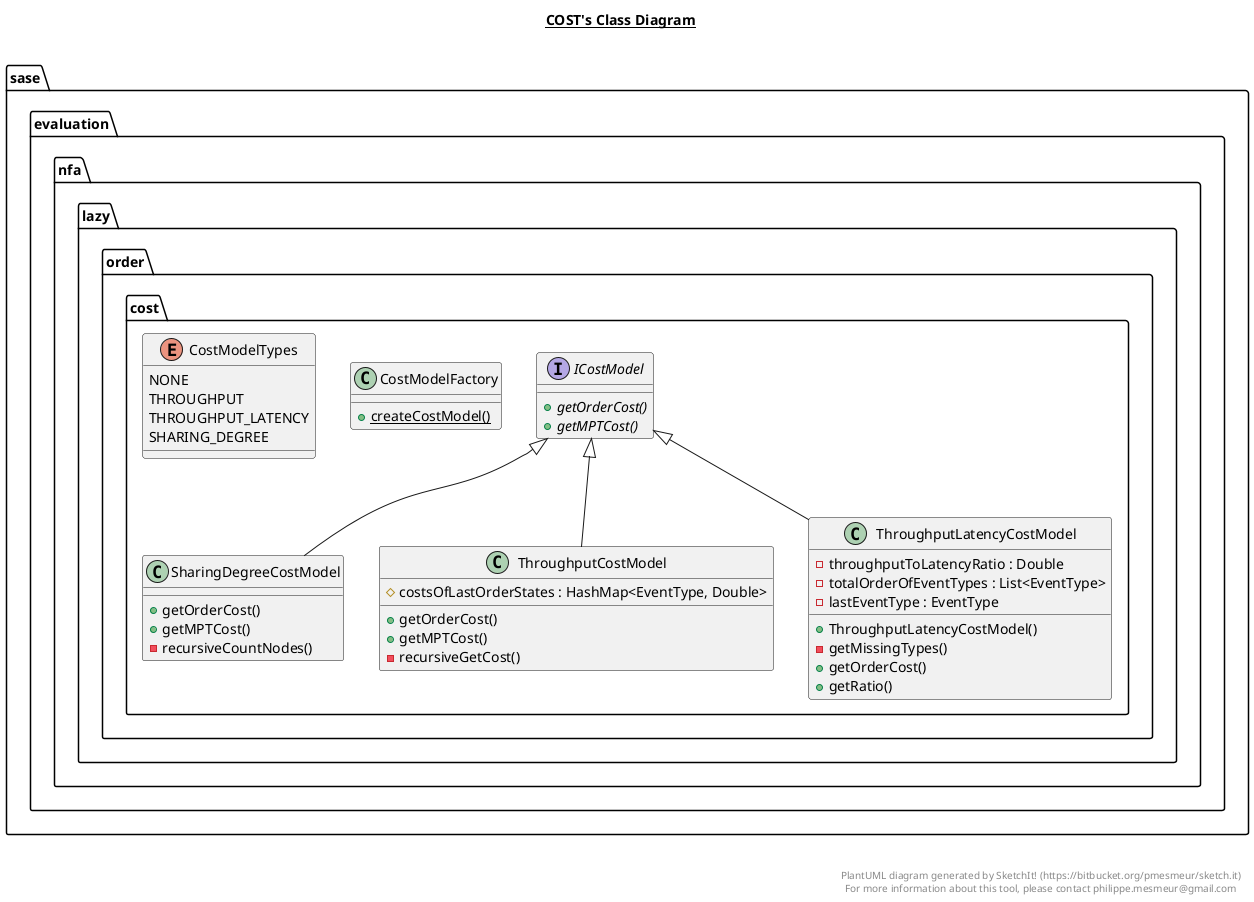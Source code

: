 @startuml

title __COST's Class Diagram__\n

  package sase.evaluation {
    package sase.evaluation.nfa {
      package sase.evaluation.nfa.lazy {
        package sase.evaluation.nfa.lazy.order {
          package sase.evaluation.nfa.lazy.order.cost {
            class CostModelFactory {
                {static} + createCostModel()
            }
          }
        }
      }
    }
  }
  

  package sase.evaluation {
    package sase.evaluation.nfa {
      package sase.evaluation.nfa.lazy {
        package sase.evaluation.nfa.lazy.order {
          package sase.evaluation.nfa.lazy.order.cost {
            enum CostModelTypes {
              NONE
              THROUGHPUT
              THROUGHPUT_LATENCY
              SHARING_DEGREE
            }
          }
        }
      }
    }
  }
  

  package sase.evaluation {
    package sase.evaluation.nfa {
      package sase.evaluation.nfa.lazy {
        package sase.evaluation.nfa.lazy.order {
          package sase.evaluation.nfa.lazy.order.cost {
            interface ICostModel {
                {abstract} + getOrderCost()
                {abstract} + getMPTCost()
            }
          }
        }
      }
    }
  }
  

  package sase.evaluation {
    package sase.evaluation.nfa {
      package sase.evaluation.nfa.lazy {
        package sase.evaluation.nfa.lazy.order {
          package sase.evaluation.nfa.lazy.order.cost {
            class SharingDegreeCostModel {
                + getOrderCost()
                + getMPTCost()
                - recursiveCountNodes()
            }
          }
        }
      }
    }
  }
  

  package sase.evaluation {
    package sase.evaluation.nfa {
      package sase.evaluation.nfa.lazy {
        package sase.evaluation.nfa.lazy.order {
          package sase.evaluation.nfa.lazy.order.cost {
            class ThroughputCostModel {
                # costsOfLastOrderStates : HashMap<EventType, Double>
                + getOrderCost()
                + getMPTCost()
                - recursiveGetCost()
            }
          }
        }
      }
    }
  }
  

  package sase.evaluation {
    package sase.evaluation.nfa {
      package sase.evaluation.nfa.lazy {
        package sase.evaluation.nfa.lazy.order {
          package sase.evaluation.nfa.lazy.order.cost {
            class ThroughputLatencyCostModel {
                - throughputToLatencyRatio : Double
                - totalOrderOfEventTypes : List<EventType>
                - lastEventType : EventType
                + ThroughputLatencyCostModel()
                - getMissingTypes()
                + getOrderCost()
                + getRatio()
            }
          }
        }
      }
    }
  }
  

  SharingDegreeCostModel -up-|> ICostModel
  ThroughputCostModel -up-|> ICostModel
  ThroughputLatencyCostModel -up-|> ICostModel


right footer


PlantUML diagram generated by SketchIt! (https://bitbucket.org/pmesmeur/sketch.it)
For more information about this tool, please contact philippe.mesmeur@gmail.com
endfooter

@enduml
